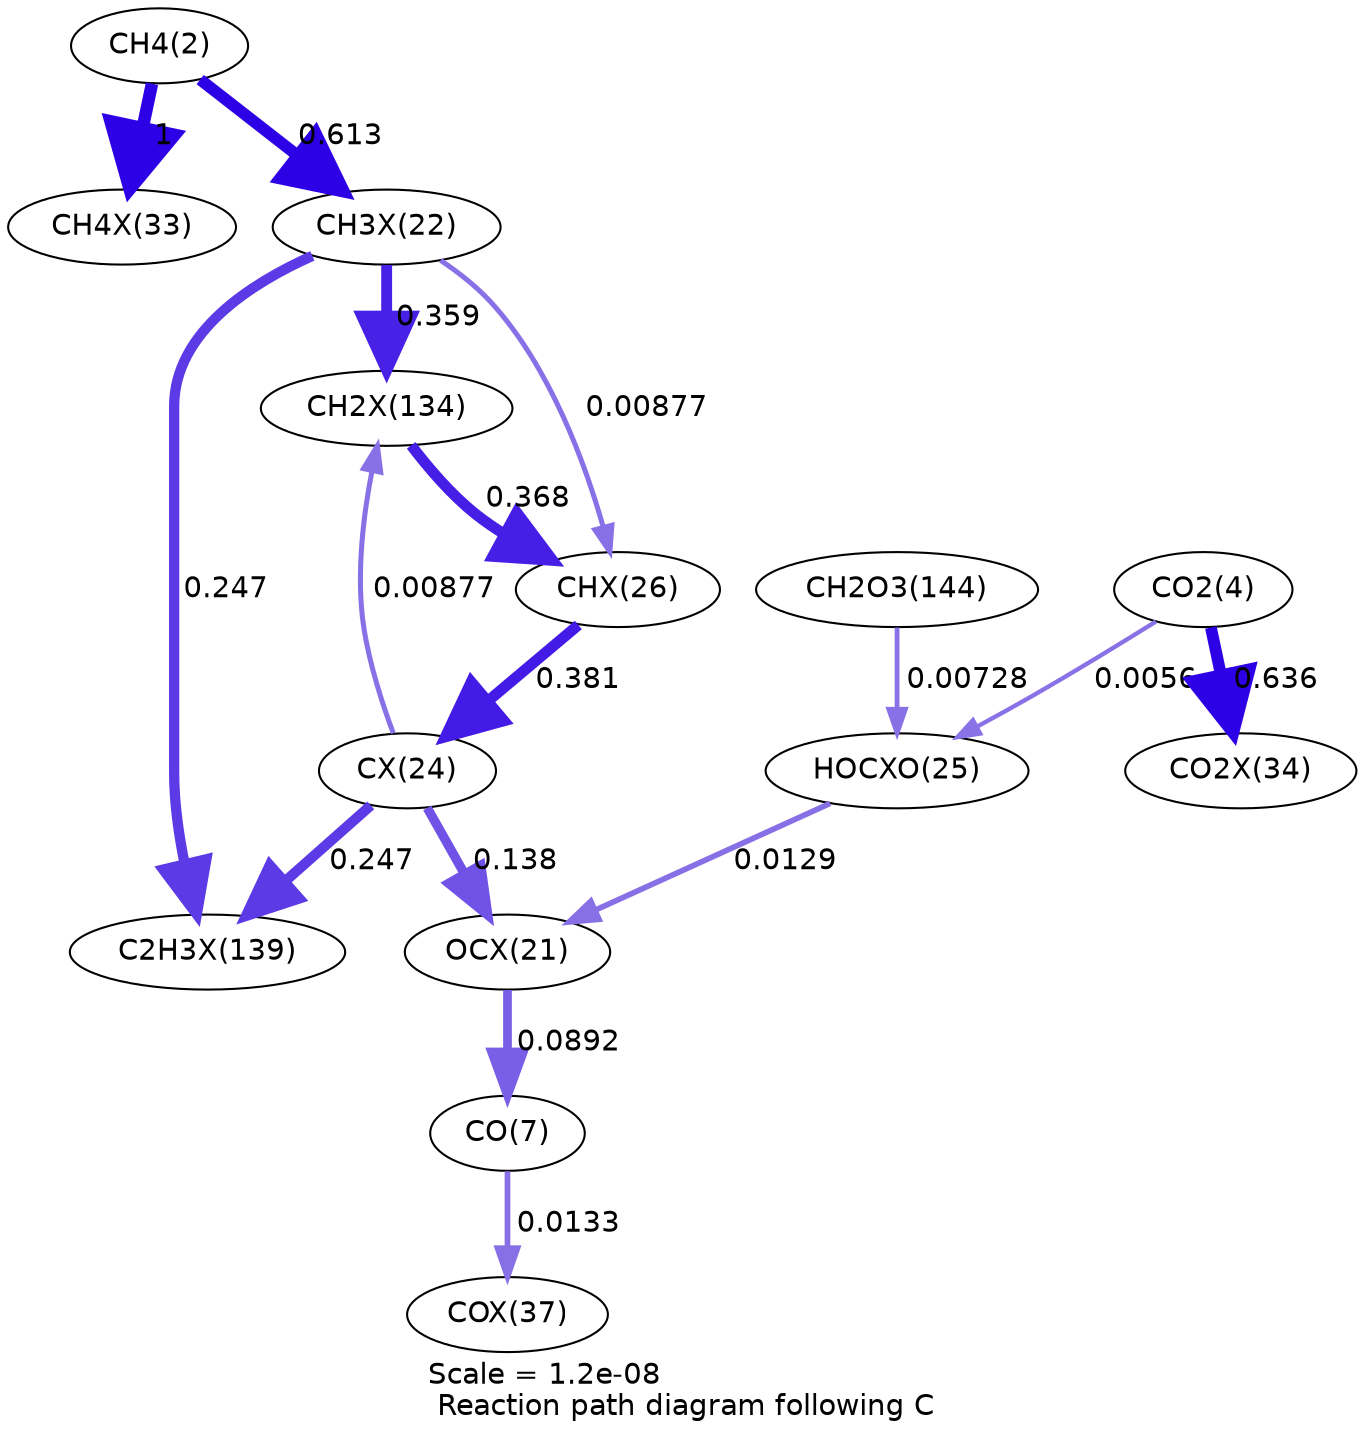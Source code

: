 digraph reaction_paths {
center=1;
s4 -> s32[fontname="Helvetica", penwidth=6, arrowsize=3, color="0.7, 1.5, 0.9"
, label=" 1"];
s4 -> s26[fontname="Helvetica", penwidth=5.63, arrowsize=2.82, color="0.7, 1.11, 0.9"
, label=" 0.613"];
s26 -> s38[fontname="Helvetica", penwidth=5.23, arrowsize=2.61, color="0.7, 0.859, 0.9"
, label=" 0.359"];
s26 -> s30[fontname="Helvetica", penwidth=2.42, arrowsize=1.21, color="0.7, 0.509, 0.9"
, label=" 0.00877"];
s26 -> s39[fontname="Helvetica", penwidth=4.94, arrowsize=2.47, color="0.7, 0.747, 0.9"
, label=" 0.247"];
s38 -> s30[fontname="Helvetica", penwidth=5.24, arrowsize=2.62, color="0.7, 0.868, 0.9"
, label=" 0.368"];
s28 -> s38[fontname="Helvetica", penwidth=2.42, arrowsize=1.21, color="0.7, 0.509, 0.9"
, label=" 0.00877"];
s30 -> s28[fontname="Helvetica", penwidth=5.27, arrowsize=2.64, color="0.7, 0.881, 0.9"
, label=" 0.381"];
s28 -> s25[fontname="Helvetica", penwidth=4.5, arrowsize=2.25, color="0.7, 0.638, 0.9"
, label=" 0.138"];
s28 -> s39[fontname="Helvetica", penwidth=4.94, arrowsize=2.47, color="0.7, 0.747, 0.9"
, label=" 0.247"];
s25 -> s9[fontname="Helvetica", penwidth=4.18, arrowsize=2.09, color="0.7, 0.589, 0.9"
, label=" 0.0892"];
s9 -> s36[fontname="Helvetica", penwidth=2.74, arrowsize=1.37, color="0.7, 0.513, 0.9"
, label=" 0.0133"];
s29 -> s25[fontname="Helvetica", penwidth=2.71, arrowsize=1.36, color="0.7, 0.513, 0.9"
, label=" 0.0129"];
s6 -> s29[fontname="Helvetica", penwidth=2.09, arrowsize=1.04, color="0.7, 0.506, 0.9"
, label=" 0.0056"];
s6 -> s33[fontname="Helvetica", penwidth=5.66, arrowsize=2.83, color="0.7, 1.14, 0.9"
, label=" 0.636"];
s21 -> s29[fontname="Helvetica", penwidth=2.28, arrowsize=1.14, color="0.7, 0.507, 0.9"
, label=" 0.00728"];
s4 [ fontname="Helvetica", label="CH4(2)"];
s6 [ fontname="Helvetica", label="CO2(4)"];
s9 [ fontname="Helvetica", label="CO(7)"];
s21 [ fontname="Helvetica", label="CH2O3(144)"];
s25 [ fontname="Helvetica", label="OCX(21)"];
s26 [ fontname="Helvetica", label="CH3X(22)"];
s28 [ fontname="Helvetica", label="CX(24)"];
s29 [ fontname="Helvetica", label="HOCXO(25)"];
s30 [ fontname="Helvetica", label="CHX(26)"];
s32 [ fontname="Helvetica", label="CH4X(33)"];
s33 [ fontname="Helvetica", label="CO2X(34)"];
s36 [ fontname="Helvetica", label="COX(37)"];
s38 [ fontname="Helvetica", label="CH2X(134)"];
s39 [ fontname="Helvetica", label="C2H3X(139)"];
 label = "Scale = 1.2e-08\l Reaction path diagram following C";
 fontname = "Helvetica";
}
